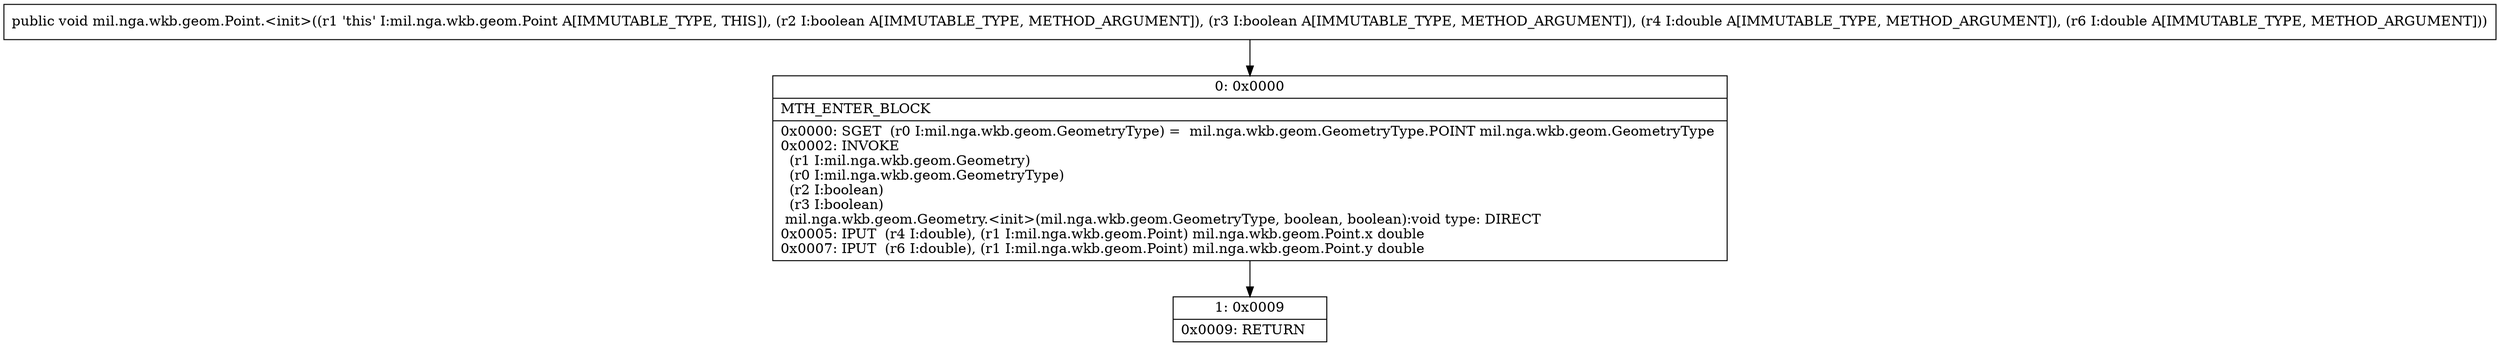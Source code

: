 digraph "CFG formil.nga.wkb.geom.Point.\<init\>(ZZDD)V" {
Node_0 [shape=record,label="{0\:\ 0x0000|MTH_ENTER_BLOCK\l|0x0000: SGET  (r0 I:mil.nga.wkb.geom.GeometryType) =  mil.nga.wkb.geom.GeometryType.POINT mil.nga.wkb.geom.GeometryType \l0x0002: INVOKE  \l  (r1 I:mil.nga.wkb.geom.Geometry)\l  (r0 I:mil.nga.wkb.geom.GeometryType)\l  (r2 I:boolean)\l  (r3 I:boolean)\l mil.nga.wkb.geom.Geometry.\<init\>(mil.nga.wkb.geom.GeometryType, boolean, boolean):void type: DIRECT \l0x0005: IPUT  (r4 I:double), (r1 I:mil.nga.wkb.geom.Point) mil.nga.wkb.geom.Point.x double \l0x0007: IPUT  (r6 I:double), (r1 I:mil.nga.wkb.geom.Point) mil.nga.wkb.geom.Point.y double \l}"];
Node_1 [shape=record,label="{1\:\ 0x0009|0x0009: RETURN   \l}"];
MethodNode[shape=record,label="{public void mil.nga.wkb.geom.Point.\<init\>((r1 'this' I:mil.nga.wkb.geom.Point A[IMMUTABLE_TYPE, THIS]), (r2 I:boolean A[IMMUTABLE_TYPE, METHOD_ARGUMENT]), (r3 I:boolean A[IMMUTABLE_TYPE, METHOD_ARGUMENT]), (r4 I:double A[IMMUTABLE_TYPE, METHOD_ARGUMENT]), (r6 I:double A[IMMUTABLE_TYPE, METHOD_ARGUMENT])) }"];
MethodNode -> Node_0;
Node_0 -> Node_1;
}

